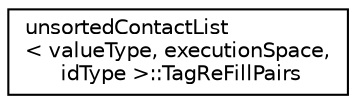 digraph "Graphical Class Hierarchy"
{
 // LATEX_PDF_SIZE
  edge [fontname="Helvetica",fontsize="10",labelfontname="Helvetica",labelfontsize="10"];
  node [fontname="Helvetica",fontsize="10",shape=record];
  rankdir="LR";
  Node0 [label="unsortedContactList\l\< valueType, executionSpace,\l idType \>::TagReFillPairs",height=0.2,width=0.4,color="black", fillcolor="white", style="filled",URL="$classpFlow_1_1unsortedContactList_1_1TagReFillPairs.html",tooltip=" "];
}
